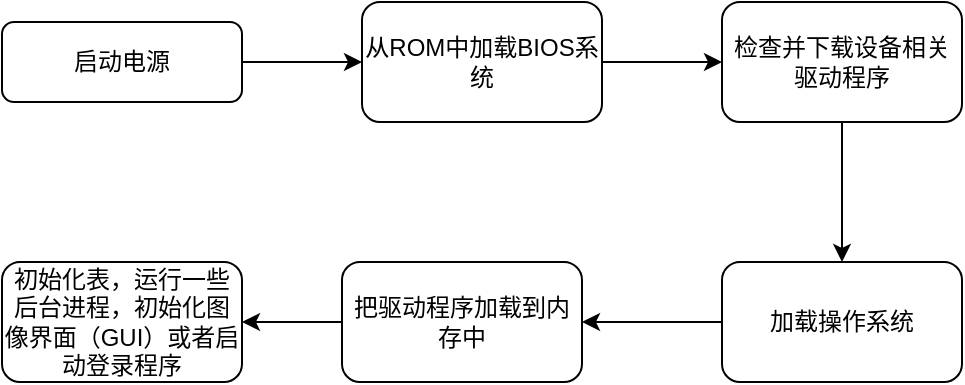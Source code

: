<mxfile version="21.0.6" type="github"><diagram id="C5RBs43oDa-KdzZeNtuy" name="Page-1"><mxGraphModel dx="626" dy="459" grid="1" gridSize="10" guides="1" tooltips="1" connect="1" arrows="1" fold="1" page="1" pageScale="1" pageWidth="827" pageHeight="1169" math="0" shadow="0"><root><mxCell id="WIyWlLk6GJQsqaUBKTNV-0"/><mxCell id="WIyWlLk6GJQsqaUBKTNV-1" parent="WIyWlLk6GJQsqaUBKTNV-0"/><mxCell id="QsiwuailySOtqM47QPwk-1" value="" style="edgeStyle=orthogonalEdgeStyle;rounded=0;orthogonalLoop=1;jettySize=auto;html=1;" parent="WIyWlLk6GJQsqaUBKTNV-1" source="WIyWlLk6GJQsqaUBKTNV-3" target="QsiwuailySOtqM47QPwk-0" edge="1"><mxGeometry relative="1" as="geometry"/></mxCell><mxCell id="WIyWlLk6GJQsqaUBKTNV-3" value="启动电源" style="rounded=1;whiteSpace=wrap;html=1;fontSize=12;glass=0;strokeWidth=1;shadow=0;" parent="WIyWlLk6GJQsqaUBKTNV-1" vertex="1"><mxGeometry x="40" y="310" width="120" height="40" as="geometry"/></mxCell><mxCell id="QsiwuailySOtqM47QPwk-3" value="" style="edgeStyle=orthogonalEdgeStyle;rounded=0;orthogonalLoop=1;jettySize=auto;html=1;" parent="WIyWlLk6GJQsqaUBKTNV-1" source="QsiwuailySOtqM47QPwk-0" target="QsiwuailySOtqM47QPwk-2" edge="1"><mxGeometry relative="1" as="geometry"/></mxCell><mxCell id="QsiwuailySOtqM47QPwk-0" value="从ROM中加载BIOS系统" style="rounded=1;whiteSpace=wrap;html=1;glass=0;strokeWidth=1;shadow=0;" parent="WIyWlLk6GJQsqaUBKTNV-1" vertex="1"><mxGeometry x="220" y="300" width="120" height="60" as="geometry"/></mxCell><mxCell id="QsiwuailySOtqM47QPwk-5" value="" style="edgeStyle=orthogonalEdgeStyle;rounded=0;orthogonalLoop=1;jettySize=auto;html=1;" parent="WIyWlLk6GJQsqaUBKTNV-1" source="QsiwuailySOtqM47QPwk-2" target="QsiwuailySOtqM47QPwk-4" edge="1"><mxGeometry relative="1" as="geometry"/></mxCell><mxCell id="QsiwuailySOtqM47QPwk-2" value="检查并下载设备相关驱动程序" style="rounded=1;whiteSpace=wrap;html=1;glass=0;strokeWidth=1;shadow=0;" parent="WIyWlLk6GJQsqaUBKTNV-1" vertex="1"><mxGeometry x="400" y="300" width="120" height="60" as="geometry"/></mxCell><mxCell id="QsiwuailySOtqM47QPwk-7" value="" style="edgeStyle=orthogonalEdgeStyle;rounded=0;orthogonalLoop=1;jettySize=auto;html=1;" parent="WIyWlLk6GJQsqaUBKTNV-1" source="QsiwuailySOtqM47QPwk-4" target="QsiwuailySOtqM47QPwk-6" edge="1"><mxGeometry relative="1" as="geometry"/></mxCell><mxCell id="QsiwuailySOtqM47QPwk-4" value="加载操作系统" style="rounded=1;whiteSpace=wrap;html=1;glass=0;strokeWidth=1;shadow=0;" parent="WIyWlLk6GJQsqaUBKTNV-1" vertex="1"><mxGeometry x="400" y="430" width="120" height="60" as="geometry"/></mxCell><mxCell id="QsiwuailySOtqM47QPwk-9" value="" style="edgeStyle=orthogonalEdgeStyle;rounded=0;orthogonalLoop=1;jettySize=auto;html=1;" parent="WIyWlLk6GJQsqaUBKTNV-1" source="QsiwuailySOtqM47QPwk-6" target="QsiwuailySOtqM47QPwk-8" edge="1"><mxGeometry relative="1" as="geometry"/></mxCell><mxCell id="QsiwuailySOtqM47QPwk-6" value="把驱动程序加载到内存中" style="rounded=1;whiteSpace=wrap;html=1;glass=0;strokeWidth=1;shadow=0;" parent="WIyWlLk6GJQsqaUBKTNV-1" vertex="1"><mxGeometry x="210" y="430" width="120" height="60" as="geometry"/></mxCell><mxCell id="QsiwuailySOtqM47QPwk-8" value="初始化表，运行一些后台进程，初始化图像界面（GUI）或者启动登录程序" style="rounded=1;whiteSpace=wrap;html=1;glass=0;strokeWidth=1;shadow=0;" parent="WIyWlLk6GJQsqaUBKTNV-1" vertex="1"><mxGeometry x="40" y="430" width="120" height="60" as="geometry"/></mxCell></root></mxGraphModel></diagram></mxfile>